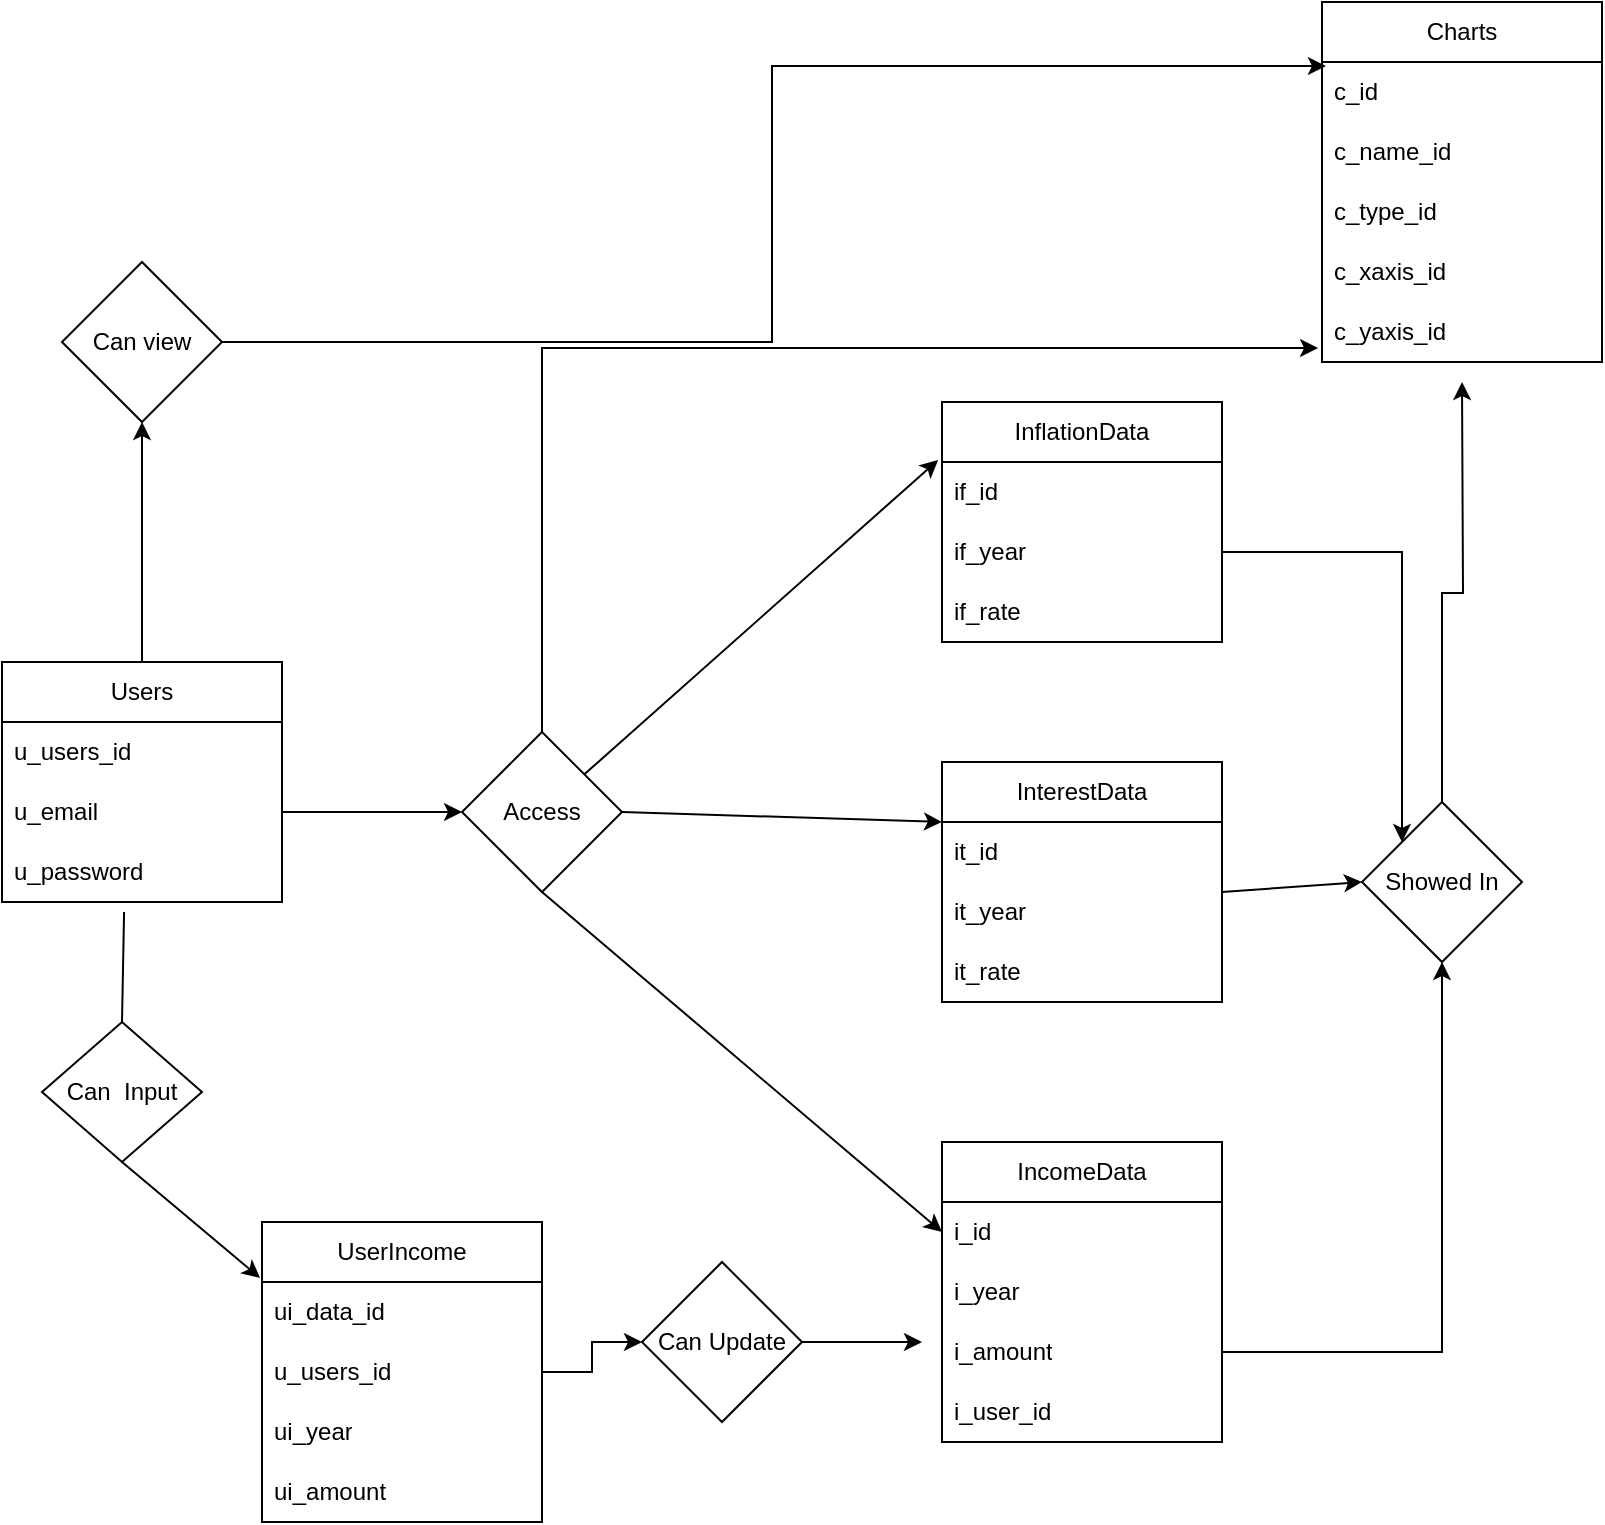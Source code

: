 <mxfile version="22.0.4" type="github">
  <diagram name="Page-1" id="m_QJYwEmpjciaFvyn87b">
    <mxGraphModel dx="1434" dy="790" grid="1" gridSize="10" guides="1" tooltips="1" connect="1" arrows="1" fold="1" page="1" pageScale="1" pageWidth="850" pageHeight="1100" math="0" shadow="0">
      <root>
        <mxCell id="0" />
        <mxCell id="1" parent="0" />
        <mxCell id="MnOWo67edYaQ9okEDMTv-19" value="IncomeData" style="swimlane;fontStyle=0;childLayout=stackLayout;horizontal=1;startSize=30;horizontalStack=0;resizeParent=1;resizeParentMax=0;resizeLast=0;collapsible=1;marginBottom=0;whiteSpace=wrap;html=1;" vertex="1" parent="1">
          <mxGeometry x="480" y="590" width="140" height="150" as="geometry" />
        </mxCell>
        <mxCell id="MnOWo67edYaQ9okEDMTv-23" value="i_id" style="text;strokeColor=none;fillColor=none;align=left;verticalAlign=middle;spacingLeft=4;spacingRight=4;overflow=hidden;points=[[0,0.5],[1,0.5]];portConstraint=eastwest;rotatable=0;whiteSpace=wrap;html=1;" vertex="1" parent="MnOWo67edYaQ9okEDMTv-19">
          <mxGeometry y="30" width="140" height="30" as="geometry" />
        </mxCell>
        <mxCell id="MnOWo67edYaQ9okEDMTv-20" value="i_year" style="text;strokeColor=none;fillColor=none;align=left;verticalAlign=middle;spacingLeft=4;spacingRight=4;overflow=hidden;points=[[0,0.5],[1,0.5]];portConstraint=eastwest;rotatable=0;whiteSpace=wrap;html=1;" vertex="1" parent="MnOWo67edYaQ9okEDMTv-19">
          <mxGeometry y="60" width="140" height="30" as="geometry" />
        </mxCell>
        <mxCell id="MnOWo67edYaQ9okEDMTv-21" value="i_amount" style="text;strokeColor=none;fillColor=none;align=left;verticalAlign=middle;spacingLeft=4;spacingRight=4;overflow=hidden;points=[[0,0.5],[1,0.5]];portConstraint=eastwest;rotatable=0;whiteSpace=wrap;html=1;" vertex="1" parent="MnOWo67edYaQ9okEDMTv-19">
          <mxGeometry y="90" width="140" height="30" as="geometry" />
        </mxCell>
        <mxCell id="MnOWo67edYaQ9okEDMTv-50" value="i_user_id" style="text;strokeColor=none;fillColor=none;align=left;verticalAlign=middle;spacingLeft=4;spacingRight=4;overflow=hidden;points=[[0,0.5],[1,0.5]];portConstraint=eastwest;rotatable=0;whiteSpace=wrap;html=1;" vertex="1" parent="MnOWo67edYaQ9okEDMTv-19">
          <mxGeometry y="120" width="140" height="30" as="geometry" />
        </mxCell>
        <mxCell id="MnOWo67edYaQ9okEDMTv-76" style="edgeStyle=orthogonalEdgeStyle;rounded=0;orthogonalLoop=1;jettySize=auto;html=1;exitX=0.5;exitY=0;exitDx=0;exitDy=0;entryX=0.5;entryY=1;entryDx=0;entryDy=0;" edge="1" parent="1" source="MnOWo67edYaQ9okEDMTv-24" target="MnOWo67edYaQ9okEDMTv-74">
          <mxGeometry relative="1" as="geometry" />
        </mxCell>
        <mxCell id="MnOWo67edYaQ9okEDMTv-24" value="Users" style="swimlane;fontStyle=0;childLayout=stackLayout;horizontal=1;startSize=30;horizontalStack=0;resizeParent=1;resizeParentMax=0;resizeLast=0;collapsible=1;marginBottom=0;whiteSpace=wrap;html=1;" vertex="1" parent="1">
          <mxGeometry x="10" y="350" width="140" height="120" as="geometry" />
        </mxCell>
        <mxCell id="MnOWo67edYaQ9okEDMTv-25" value="u_users_id" style="text;strokeColor=none;fillColor=none;align=left;verticalAlign=middle;spacingLeft=4;spacingRight=4;overflow=hidden;points=[[0,0.5],[1,0.5]];portConstraint=eastwest;rotatable=0;whiteSpace=wrap;html=1;" vertex="1" parent="MnOWo67edYaQ9okEDMTv-24">
          <mxGeometry y="30" width="140" height="30" as="geometry" />
        </mxCell>
        <mxCell id="MnOWo67edYaQ9okEDMTv-26" value="u_email" style="text;strokeColor=none;fillColor=none;align=left;verticalAlign=middle;spacingLeft=4;spacingRight=4;overflow=hidden;points=[[0,0.5],[1,0.5]];portConstraint=eastwest;rotatable=0;whiteSpace=wrap;html=1;" vertex="1" parent="MnOWo67edYaQ9okEDMTv-24">
          <mxGeometry y="60" width="140" height="30" as="geometry" />
        </mxCell>
        <mxCell id="MnOWo67edYaQ9okEDMTv-27" value="u_password" style="text;strokeColor=none;fillColor=none;align=left;verticalAlign=middle;spacingLeft=4;spacingRight=4;overflow=hidden;points=[[0,0.5],[1,0.5]];portConstraint=eastwest;rotatable=0;whiteSpace=wrap;html=1;" vertex="1" parent="MnOWo67edYaQ9okEDMTv-24">
          <mxGeometry y="90" width="140" height="30" as="geometry" />
        </mxCell>
        <mxCell id="MnOWo67edYaQ9okEDMTv-28" value="InflationData" style="swimlane;fontStyle=0;childLayout=stackLayout;horizontal=1;startSize=30;horizontalStack=0;resizeParent=1;resizeParentMax=0;resizeLast=0;collapsible=1;marginBottom=0;whiteSpace=wrap;html=1;" vertex="1" parent="1">
          <mxGeometry x="480" y="220" width="140" height="120" as="geometry" />
        </mxCell>
        <mxCell id="MnOWo67edYaQ9okEDMTv-29" value="if_id" style="text;strokeColor=none;fillColor=none;align=left;verticalAlign=middle;spacingLeft=4;spacingRight=4;overflow=hidden;points=[[0,0.5],[1,0.5]];portConstraint=eastwest;rotatable=0;whiteSpace=wrap;html=1;" vertex="1" parent="MnOWo67edYaQ9okEDMTv-28">
          <mxGeometry y="30" width="140" height="30" as="geometry" />
        </mxCell>
        <mxCell id="MnOWo67edYaQ9okEDMTv-30" value="if_year" style="text;strokeColor=none;fillColor=none;align=left;verticalAlign=middle;spacingLeft=4;spacingRight=4;overflow=hidden;points=[[0,0.5],[1,0.5]];portConstraint=eastwest;rotatable=0;whiteSpace=wrap;html=1;" vertex="1" parent="MnOWo67edYaQ9okEDMTv-28">
          <mxGeometry y="60" width="140" height="30" as="geometry" />
        </mxCell>
        <mxCell id="MnOWo67edYaQ9okEDMTv-31" value="if_rate" style="text;strokeColor=none;fillColor=none;align=left;verticalAlign=middle;spacingLeft=4;spacingRight=4;overflow=hidden;points=[[0,0.5],[1,0.5]];portConstraint=eastwest;rotatable=0;whiteSpace=wrap;html=1;" vertex="1" parent="MnOWo67edYaQ9okEDMTv-28">
          <mxGeometry y="90" width="140" height="30" as="geometry" />
        </mxCell>
        <mxCell id="MnOWo67edYaQ9okEDMTv-33" value="InterestData" style="swimlane;fontStyle=0;childLayout=stackLayout;horizontal=1;startSize=30;horizontalStack=0;resizeParent=1;resizeParentMax=0;resizeLast=0;collapsible=1;marginBottom=0;whiteSpace=wrap;html=1;" vertex="1" parent="1">
          <mxGeometry x="480" y="400" width="140" height="120" as="geometry" />
        </mxCell>
        <mxCell id="MnOWo67edYaQ9okEDMTv-34" value="it_id" style="text;strokeColor=none;fillColor=none;align=left;verticalAlign=middle;spacingLeft=4;spacingRight=4;overflow=hidden;points=[[0,0.5],[1,0.5]];portConstraint=eastwest;rotatable=0;whiteSpace=wrap;html=1;" vertex="1" parent="MnOWo67edYaQ9okEDMTv-33">
          <mxGeometry y="30" width="140" height="30" as="geometry" />
        </mxCell>
        <mxCell id="MnOWo67edYaQ9okEDMTv-35" value="it_year" style="text;strokeColor=none;fillColor=none;align=left;verticalAlign=middle;spacingLeft=4;spacingRight=4;overflow=hidden;points=[[0,0.5],[1,0.5]];portConstraint=eastwest;rotatable=0;whiteSpace=wrap;html=1;" vertex="1" parent="MnOWo67edYaQ9okEDMTv-33">
          <mxGeometry y="60" width="140" height="30" as="geometry" />
        </mxCell>
        <mxCell id="MnOWo67edYaQ9okEDMTv-36" value="it_rate" style="text;strokeColor=none;fillColor=none;align=left;verticalAlign=middle;spacingLeft=4;spacingRight=4;overflow=hidden;points=[[0,0.5],[1,0.5]];portConstraint=eastwest;rotatable=0;whiteSpace=wrap;html=1;" vertex="1" parent="MnOWo67edYaQ9okEDMTv-33">
          <mxGeometry y="90" width="140" height="30" as="geometry" />
        </mxCell>
        <mxCell id="MnOWo67edYaQ9okEDMTv-51" value="Charts" style="swimlane;fontStyle=0;childLayout=stackLayout;horizontal=1;startSize=30;horizontalStack=0;resizeParent=1;resizeParentMax=0;resizeLast=0;collapsible=1;marginBottom=0;whiteSpace=wrap;html=1;" vertex="1" parent="1">
          <mxGeometry x="670" y="20" width="140" height="180" as="geometry" />
        </mxCell>
        <mxCell id="MnOWo67edYaQ9okEDMTv-52" value="c_id" style="text;strokeColor=none;fillColor=none;align=left;verticalAlign=middle;spacingLeft=4;spacingRight=4;overflow=hidden;points=[[0,0.5],[1,0.5]];portConstraint=eastwest;rotatable=0;whiteSpace=wrap;html=1;" vertex="1" parent="MnOWo67edYaQ9okEDMTv-51">
          <mxGeometry y="30" width="140" height="30" as="geometry" />
        </mxCell>
        <mxCell id="MnOWo67edYaQ9okEDMTv-53" value="c_name_id" style="text;strokeColor=none;fillColor=none;align=left;verticalAlign=middle;spacingLeft=4;spacingRight=4;overflow=hidden;points=[[0,0.5],[1,0.5]];portConstraint=eastwest;rotatable=0;whiteSpace=wrap;html=1;" vertex="1" parent="MnOWo67edYaQ9okEDMTv-51">
          <mxGeometry y="60" width="140" height="30" as="geometry" />
        </mxCell>
        <mxCell id="MnOWo67edYaQ9okEDMTv-54" value="c_type_id" style="text;strokeColor=none;fillColor=none;align=left;verticalAlign=middle;spacingLeft=4;spacingRight=4;overflow=hidden;points=[[0,0.5],[1,0.5]];portConstraint=eastwest;rotatable=0;whiteSpace=wrap;html=1;" vertex="1" parent="MnOWo67edYaQ9okEDMTv-51">
          <mxGeometry y="90" width="140" height="30" as="geometry" />
        </mxCell>
        <mxCell id="MnOWo67edYaQ9okEDMTv-55" value="c_xaxis_id" style="text;strokeColor=none;fillColor=none;align=left;verticalAlign=middle;spacingLeft=4;spacingRight=4;overflow=hidden;points=[[0,0.5],[1,0.5]];portConstraint=eastwest;rotatable=0;whiteSpace=wrap;html=1;" vertex="1" parent="MnOWo67edYaQ9okEDMTv-51">
          <mxGeometry y="120" width="140" height="30" as="geometry" />
        </mxCell>
        <mxCell id="MnOWo67edYaQ9okEDMTv-56" value="c_yaxis_id" style="text;strokeColor=none;fillColor=none;align=left;verticalAlign=middle;spacingLeft=4;spacingRight=4;overflow=hidden;points=[[0,0.5],[1,0.5]];portConstraint=eastwest;rotatable=0;whiteSpace=wrap;html=1;" vertex="1" parent="MnOWo67edYaQ9okEDMTv-51">
          <mxGeometry y="150" width="140" height="30" as="geometry" />
        </mxCell>
        <mxCell id="MnOWo67edYaQ9okEDMTv-58" value="UserIncome" style="swimlane;fontStyle=0;childLayout=stackLayout;horizontal=1;startSize=30;horizontalStack=0;resizeParent=1;resizeParentMax=0;resizeLast=0;collapsible=1;marginBottom=0;whiteSpace=wrap;html=1;" vertex="1" parent="1">
          <mxGeometry x="140" y="630" width="140" height="150" as="geometry" />
        </mxCell>
        <mxCell id="MnOWo67edYaQ9okEDMTv-59" value="ui_data_id" style="text;strokeColor=none;fillColor=none;align=left;verticalAlign=middle;spacingLeft=4;spacingRight=4;overflow=hidden;points=[[0,0.5],[1,0.5]];portConstraint=eastwest;rotatable=0;whiteSpace=wrap;html=1;" vertex="1" parent="MnOWo67edYaQ9okEDMTv-58">
          <mxGeometry y="30" width="140" height="30" as="geometry" />
        </mxCell>
        <mxCell id="MnOWo67edYaQ9okEDMTv-60" value="u_users_id" style="text;strokeColor=none;fillColor=none;align=left;verticalAlign=middle;spacingLeft=4;spacingRight=4;overflow=hidden;points=[[0,0.5],[1,0.5]];portConstraint=eastwest;rotatable=0;whiteSpace=wrap;html=1;" vertex="1" parent="MnOWo67edYaQ9okEDMTv-58">
          <mxGeometry y="60" width="140" height="30" as="geometry" />
        </mxCell>
        <mxCell id="MnOWo67edYaQ9okEDMTv-61" value="ui_year" style="text;strokeColor=none;fillColor=none;align=left;verticalAlign=middle;spacingLeft=4;spacingRight=4;overflow=hidden;points=[[0,0.5],[1,0.5]];portConstraint=eastwest;rotatable=0;whiteSpace=wrap;html=1;" vertex="1" parent="MnOWo67edYaQ9okEDMTv-58">
          <mxGeometry y="90" width="140" height="30" as="geometry" />
        </mxCell>
        <mxCell id="MnOWo67edYaQ9okEDMTv-62" value="ui_amount" style="text;strokeColor=none;fillColor=none;align=left;verticalAlign=middle;spacingLeft=4;spacingRight=4;overflow=hidden;points=[[0,0.5],[1,0.5]];portConstraint=eastwest;rotatable=0;whiteSpace=wrap;html=1;" vertex="1" parent="MnOWo67edYaQ9okEDMTv-58">
          <mxGeometry y="120" width="140" height="30" as="geometry" />
        </mxCell>
        <mxCell id="MnOWo67edYaQ9okEDMTv-63" value="Access" style="rhombus;whiteSpace=wrap;html=1;" vertex="1" parent="1">
          <mxGeometry x="240" y="385" width="80" height="80" as="geometry" />
        </mxCell>
        <mxCell id="MnOWo67edYaQ9okEDMTv-70" style="edgeStyle=orthogonalEdgeStyle;rounded=0;orthogonalLoop=1;jettySize=auto;html=1;exitX=1;exitY=0.5;exitDx=0;exitDy=0;entryX=0;entryY=0.5;entryDx=0;entryDy=0;" edge="1" parent="1" source="MnOWo67edYaQ9okEDMTv-26" target="MnOWo67edYaQ9okEDMTv-63">
          <mxGeometry relative="1" as="geometry" />
        </mxCell>
        <mxCell id="MnOWo67edYaQ9okEDMTv-71" value="" style="endArrow=classic;html=1;rounded=0;entryX=0;entryY=0.5;entryDx=0;entryDy=0;exitX=0.5;exitY=1;exitDx=0;exitDy=0;" edge="1" parent="1" source="MnOWo67edYaQ9okEDMTv-63" target="MnOWo67edYaQ9okEDMTv-23">
          <mxGeometry width="50" height="50" relative="1" as="geometry">
            <mxPoint x="290" y="470" as="sourcePoint" />
            <mxPoint x="410" y="390" as="targetPoint" />
          </mxGeometry>
        </mxCell>
        <mxCell id="MnOWo67edYaQ9okEDMTv-72" value="" style="endArrow=classic;html=1;rounded=0;entryX=-0.014;entryY=-0.033;entryDx=0;entryDy=0;entryPerimeter=0;" edge="1" parent="1" source="MnOWo67edYaQ9okEDMTv-63" target="MnOWo67edYaQ9okEDMTv-29">
          <mxGeometry width="50" height="50" relative="1" as="geometry">
            <mxPoint x="360" y="440" as="sourcePoint" />
            <mxPoint x="410" y="390" as="targetPoint" />
          </mxGeometry>
        </mxCell>
        <mxCell id="MnOWo67edYaQ9okEDMTv-73" value="" style="endArrow=classic;html=1;rounded=0;exitX=1;exitY=0.5;exitDx=0;exitDy=0;entryX=0;entryY=0.25;entryDx=0;entryDy=0;" edge="1" parent="1" source="MnOWo67edYaQ9okEDMTv-63" target="MnOWo67edYaQ9okEDMTv-33">
          <mxGeometry width="50" height="50" relative="1" as="geometry">
            <mxPoint x="360" y="440" as="sourcePoint" />
            <mxPoint x="410" y="390" as="targetPoint" />
          </mxGeometry>
        </mxCell>
        <mxCell id="MnOWo67edYaQ9okEDMTv-74" value="Can view" style="rhombus;whiteSpace=wrap;html=1;" vertex="1" parent="1">
          <mxGeometry x="40" y="150" width="80" height="80" as="geometry" />
        </mxCell>
        <mxCell id="MnOWo67edYaQ9okEDMTv-78" style="edgeStyle=orthogonalEdgeStyle;rounded=0;orthogonalLoop=1;jettySize=auto;html=1;exitX=1;exitY=0.5;exitDx=0;exitDy=0;entryX=0.014;entryY=0.067;entryDx=0;entryDy=0;entryPerimeter=0;" edge="1" parent="1" source="MnOWo67edYaQ9okEDMTv-74" target="MnOWo67edYaQ9okEDMTv-52">
          <mxGeometry relative="1" as="geometry" />
        </mxCell>
        <mxCell id="MnOWo67edYaQ9okEDMTv-81" value="Can&amp;nbsp; Input" style="rhombus;whiteSpace=wrap;html=1;" vertex="1" parent="1">
          <mxGeometry x="30" y="530" width="80" height="70" as="geometry" />
        </mxCell>
        <mxCell id="MnOWo67edYaQ9okEDMTv-82" value="" style="endArrow=none;html=1;rounded=0;exitX=0.5;exitY=0;exitDx=0;exitDy=0;entryX=0.436;entryY=1.167;entryDx=0;entryDy=0;entryPerimeter=0;" edge="1" parent="1" source="MnOWo67edYaQ9okEDMTv-81" target="MnOWo67edYaQ9okEDMTv-27">
          <mxGeometry width="50" height="50" relative="1" as="geometry">
            <mxPoint x="30" y="520" as="sourcePoint" />
            <mxPoint x="80" y="470" as="targetPoint" />
          </mxGeometry>
        </mxCell>
        <mxCell id="MnOWo67edYaQ9okEDMTv-83" value="" style="endArrow=classic;html=1;rounded=0;entryX=-0.007;entryY=-0.067;entryDx=0;entryDy=0;entryPerimeter=0;exitX=0.5;exitY=1;exitDx=0;exitDy=0;" edge="1" parent="1" source="MnOWo67edYaQ9okEDMTv-81" target="MnOWo67edYaQ9okEDMTv-59">
          <mxGeometry width="50" height="50" relative="1" as="geometry">
            <mxPoint x="45" y="670" as="sourcePoint" />
            <mxPoint x="95" y="620" as="targetPoint" />
          </mxGeometry>
        </mxCell>
        <mxCell id="MnOWo67edYaQ9okEDMTv-87" style="edgeStyle=orthogonalEdgeStyle;rounded=0;orthogonalLoop=1;jettySize=auto;html=1;exitX=1;exitY=0.5;exitDx=0;exitDy=0;" edge="1" parent="1" source="MnOWo67edYaQ9okEDMTv-84">
          <mxGeometry relative="1" as="geometry">
            <mxPoint x="470" y="690" as="targetPoint" />
          </mxGeometry>
        </mxCell>
        <mxCell id="MnOWo67edYaQ9okEDMTv-84" value="Can Update" style="rhombus;whiteSpace=wrap;html=1;" vertex="1" parent="1">
          <mxGeometry x="330" y="650" width="80" height="80" as="geometry" />
        </mxCell>
        <mxCell id="MnOWo67edYaQ9okEDMTv-86" style="edgeStyle=orthogonalEdgeStyle;rounded=0;orthogonalLoop=1;jettySize=auto;html=1;exitX=1;exitY=0.5;exitDx=0;exitDy=0;entryX=0;entryY=0.5;entryDx=0;entryDy=0;" edge="1" parent="1" source="MnOWo67edYaQ9okEDMTv-60" target="MnOWo67edYaQ9okEDMTv-84">
          <mxGeometry relative="1" as="geometry" />
        </mxCell>
        <mxCell id="MnOWo67edYaQ9okEDMTv-95" style="edgeStyle=orthogonalEdgeStyle;rounded=0;orthogonalLoop=1;jettySize=auto;html=1;exitX=0.5;exitY=0;exitDx=0;exitDy=0;" edge="1" parent="1" source="MnOWo67edYaQ9okEDMTv-88">
          <mxGeometry relative="1" as="geometry">
            <mxPoint x="740" y="210" as="targetPoint" />
          </mxGeometry>
        </mxCell>
        <mxCell id="MnOWo67edYaQ9okEDMTv-88" value="Showed In" style="rhombus;whiteSpace=wrap;html=1;" vertex="1" parent="1">
          <mxGeometry x="690" y="420" width="80" height="80" as="geometry" />
        </mxCell>
        <mxCell id="MnOWo67edYaQ9okEDMTv-91" value="" style="endArrow=classic;html=1;rounded=0;entryX=0;entryY=0.5;entryDx=0;entryDy=0;" edge="1" parent="1" target="MnOWo67edYaQ9okEDMTv-88">
          <mxGeometry width="50" height="50" relative="1" as="geometry">
            <mxPoint x="620" y="465" as="sourcePoint" />
            <mxPoint x="670" y="415" as="targetPoint" />
          </mxGeometry>
        </mxCell>
        <mxCell id="MnOWo67edYaQ9okEDMTv-93" style="edgeStyle=orthogonalEdgeStyle;rounded=0;orthogonalLoop=1;jettySize=auto;html=1;exitX=0.5;exitY=0;exitDx=0;exitDy=0;entryX=-0.014;entryY=0.767;entryDx=0;entryDy=0;entryPerimeter=0;" edge="1" parent="1" source="MnOWo67edYaQ9okEDMTv-63" target="MnOWo67edYaQ9okEDMTv-56">
          <mxGeometry relative="1" as="geometry" />
        </mxCell>
        <mxCell id="MnOWo67edYaQ9okEDMTv-96" style="edgeStyle=orthogonalEdgeStyle;rounded=0;orthogonalLoop=1;jettySize=auto;html=1;exitX=1;exitY=0.5;exitDx=0;exitDy=0;entryX=0;entryY=0;entryDx=0;entryDy=0;" edge="1" parent="1" source="MnOWo67edYaQ9okEDMTv-30" target="MnOWo67edYaQ9okEDMTv-88">
          <mxGeometry relative="1" as="geometry" />
        </mxCell>
        <mxCell id="MnOWo67edYaQ9okEDMTv-97" style="edgeStyle=orthogonalEdgeStyle;rounded=0;orthogonalLoop=1;jettySize=auto;html=1;exitX=1;exitY=0.5;exitDx=0;exitDy=0;entryX=0.5;entryY=1;entryDx=0;entryDy=0;" edge="1" parent="1" source="MnOWo67edYaQ9okEDMTv-21" target="MnOWo67edYaQ9okEDMTv-88">
          <mxGeometry relative="1" as="geometry" />
        </mxCell>
      </root>
    </mxGraphModel>
  </diagram>
</mxfile>
